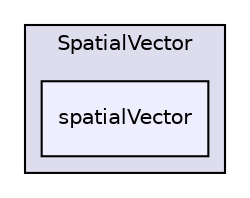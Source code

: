 digraph "src/OpenFOAM/primitives/spatialVectorAlgebra/SpatialVector/spatialVector" {
  bgcolor=transparent;
  compound=true
  node [ fontsize="10", fontname="Helvetica"];
  edge [ labelfontsize="10", labelfontname="Helvetica"];
  subgraph clusterdir_1a21c85ef952176fd1a5b65876ff17ef {
    graph [ bgcolor="#ddddee", pencolor="black", label="SpatialVector" fontname="Helvetica", fontsize="10", URL="dir_1a21c85ef952176fd1a5b65876ff17ef.html"]
  dir_35f491412e68cb93bbfbe727a451bd47 [shape=box, label="spatialVector", style="filled", fillcolor="#eeeeff", pencolor="black", URL="dir_35f491412e68cb93bbfbe727a451bd47.html"];
  }
}
